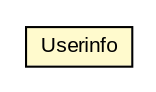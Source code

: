 #!/usr/local/bin/dot
#
# Class diagram 
# Generated by UMLGraph version R5_6-24-gf6e263 (http://www.umlgraph.org/)
#

digraph G {
	edge [fontname="arial",fontsize=10,labelfontname="arial",labelfontsize=10];
	node [fontname="arial",fontsize=10,shape=plaintext];
	nodesep=0.25;
	ranksep=0.5;
	// net.trajano.openidconnect.userinfo.Userinfo
	c10704 [label=<<table title="net.trajano.openidconnect.userinfo.Userinfo" border="0" cellborder="1" cellspacing="0" cellpadding="2" port="p" bgcolor="lemonChiffon" href="./Userinfo.html">
		<tr><td><table border="0" cellspacing="0" cellpadding="1">
<tr><td align="center" balign="center"> Userinfo </td></tr>
		</table></td></tr>
		</table>>, URL="./Userinfo.html", fontname="arial", fontcolor="black", fontsize=10.0];
}

